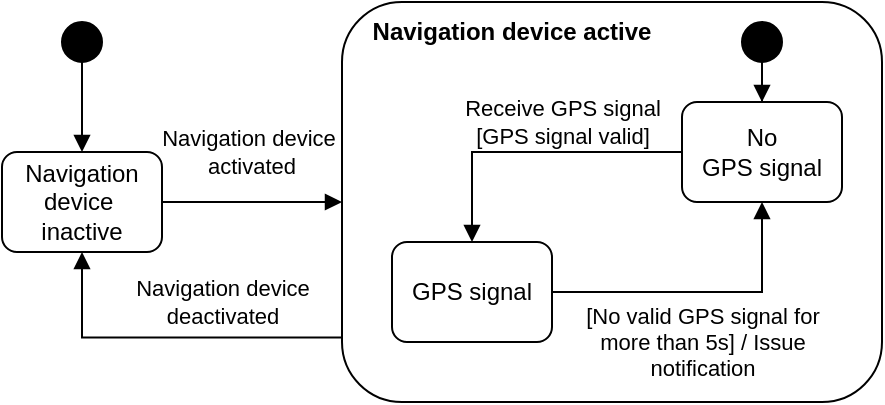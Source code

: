 <mxfile version="16.5.6" type="device"><diagram id="L-XJfkBgwogkJgKwX63Y" name="Page-1"><mxGraphModel dx="592" dy="1948" grid="1" gridSize="10" guides="1" tooltips="1" connect="1" arrows="1" fold="1" page="1" pageScale="1" pageWidth="850" pageHeight="1100" math="0" shadow="0"><root><mxCell id="0"/><mxCell id="1" parent="0"/><mxCell id="IQrfJECHWNvCpM-zq6hS-95" style="edgeStyle=orthogonalEdgeStyle;rounded=0;orthogonalLoop=1;jettySize=auto;html=1;endArrow=block;endFill=1;" edge="1" parent="1" source="IQrfJECHWNvCpM-zq6hS-88" target="IQrfJECHWNvCpM-zq6hS-90"><mxGeometry relative="1" as="geometry"/></mxCell><mxCell id="IQrfJECHWNvCpM-zq6hS-88" value="" style="shape=ellipse;html=1;dashed=0;whitespace=wrap;perimeter=ellipsePerimeter;strokeColor=#000000;fillColor=#000000;gradientColor=none;" vertex="1" parent="1"><mxGeometry x="220" y="-560" width="20" height="20" as="geometry"/></mxCell><mxCell id="IQrfJECHWNvCpM-zq6hS-96" style="edgeStyle=orthogonalEdgeStyle;rounded=0;orthogonalLoop=1;jettySize=auto;html=1;entryX=0;entryY=0.5;entryDx=0;entryDy=0;endArrow=block;endFill=1;" edge="1" parent="1" source="IQrfJECHWNvCpM-zq6hS-90" target="IQrfJECHWNvCpM-zq6hS-93"><mxGeometry relative="1" as="geometry"/></mxCell><mxCell id="IQrfJECHWNvCpM-zq6hS-98" value="Navigation device&lt;br&gt;&amp;nbsp;activated" style="edgeLabel;html=1;align=center;verticalAlign=middle;resizable=0;points=[];" vertex="1" connectable="0" parent="IQrfJECHWNvCpM-zq6hS-96"><mxGeometry x="-0.479" y="1" relative="1" as="geometry"><mxPoint x="19" y="-24" as="offset"/></mxGeometry></mxCell><mxCell id="IQrfJECHWNvCpM-zq6hS-90" value="Navigation device&amp;nbsp;&lt;br&gt;inactive" style="rounded=1;whiteSpace=wrap;html=1;" vertex="1" parent="1"><mxGeometry x="190" y="-495" width="80" height="50" as="geometry"/></mxCell><mxCell id="IQrfJECHWNvCpM-zq6hS-97" style="edgeStyle=orthogonalEdgeStyle;rounded=0;orthogonalLoop=1;jettySize=auto;html=1;exitX=0;exitY=0.839;exitDx=0;exitDy=0;entryX=0.5;entryY=1;entryDx=0;entryDy=0;endArrow=block;endFill=1;exitPerimeter=0;" edge="1" parent="1" source="IQrfJECHWNvCpM-zq6hS-93" target="IQrfJECHWNvCpM-zq6hS-90"><mxGeometry relative="1" as="geometry"><Array as="points"><mxPoint x="230" y="-402"/></Array></mxGeometry></mxCell><mxCell id="IQrfJECHWNvCpM-zq6hS-99" value="Navigation device&lt;br&gt;deactivated" style="edgeLabel;html=1;align=center;verticalAlign=middle;resizable=0;points=[];" vertex="1" connectable="0" parent="IQrfJECHWNvCpM-zq6hS-97"><mxGeometry x="-0.073" relative="1" as="geometry"><mxPoint x="20" y="-18" as="offset"/></mxGeometry></mxCell><mxCell id="IQrfJECHWNvCpM-zq6hS-93" value="" style="rounded=1;whiteSpace=wrap;html=1;" vertex="1" parent="1"><mxGeometry x="360" y="-570" width="270" height="200" as="geometry"/></mxCell><mxCell id="IQrfJECHWNvCpM-zq6hS-100" style="edgeStyle=orthogonalEdgeStyle;rounded=0;orthogonalLoop=1;jettySize=auto;html=1;endArrow=block;endFill=1;" edge="1" parent="1" source="IQrfJECHWNvCpM-zq6hS-89" target="IQrfJECHWNvCpM-zq6hS-92"><mxGeometry relative="1" as="geometry"/></mxCell><mxCell id="IQrfJECHWNvCpM-zq6hS-89" value="" style="shape=ellipse;html=1;dashed=0;whitespace=wrap;perimeter=ellipsePerimeter;strokeColor=#000000;fillColor=#000000;gradientColor=none;" vertex="1" parent="1"><mxGeometry x="560" y="-560" width="20" height="20" as="geometry"/></mxCell><mxCell id="IQrfJECHWNvCpM-zq6hS-101" style="edgeStyle=orthogonalEdgeStyle;rounded=0;orthogonalLoop=1;jettySize=auto;html=1;endArrow=block;endFill=1;" edge="1" parent="1" source="IQrfJECHWNvCpM-zq6hS-92" target="IQrfJECHWNvCpM-zq6hS-91"><mxGeometry relative="1" as="geometry"/></mxCell><mxCell id="IQrfJECHWNvCpM-zq6hS-102" value="Receive GPS signal&lt;br&gt;[GPS signal valid]" style="edgeLabel;html=1;align=center;verticalAlign=middle;resizable=0;points=[];" vertex="1" connectable="0" parent="IQrfJECHWNvCpM-zq6hS-101"><mxGeometry x="-0.092" y="2" relative="1" as="geometry"><mxPoint x="8" y="-17" as="offset"/></mxGeometry></mxCell><mxCell id="IQrfJECHWNvCpM-zq6hS-92" value="No&lt;br&gt;GPS signal" style="rounded=1;whiteSpace=wrap;html=1;" vertex="1" parent="1"><mxGeometry x="530" y="-520" width="80" height="50" as="geometry"/></mxCell><mxCell id="IQrfJECHWNvCpM-zq6hS-103" style="edgeStyle=orthogonalEdgeStyle;rounded=0;orthogonalLoop=1;jettySize=auto;html=1;endArrow=block;endFill=1;" edge="1" parent="1" source="IQrfJECHWNvCpM-zq6hS-91" target="IQrfJECHWNvCpM-zq6hS-92"><mxGeometry relative="1" as="geometry"/></mxCell><mxCell id="IQrfJECHWNvCpM-zq6hS-104" value="[No valid GPS signal for&lt;br&gt;more than 5s] / Issue&lt;br&gt;notification" style="edgeLabel;html=1;align=center;verticalAlign=middle;resizable=0;points=[];" vertex="1" connectable="0" parent="IQrfJECHWNvCpM-zq6hS-103"><mxGeometry x="0.264" y="2" relative="1" as="geometry"><mxPoint x="-20" y="27" as="offset"/></mxGeometry></mxCell><mxCell id="IQrfJECHWNvCpM-zq6hS-91" value="GPS signal" style="rounded=1;whiteSpace=wrap;html=1;" vertex="1" parent="1"><mxGeometry x="385" y="-450" width="80" height="50" as="geometry"/></mxCell><mxCell id="IQrfJECHWNvCpM-zq6hS-94" value="&lt;b&gt;Navigation device active&lt;/b&gt;" style="text;html=1;strokeColor=none;fillColor=none;align=center;verticalAlign=middle;whiteSpace=wrap;rounded=0;" vertex="1" parent="1"><mxGeometry x="370" y="-570" width="150" height="30" as="geometry"/></mxCell></root></mxGraphModel></diagram></mxfile>